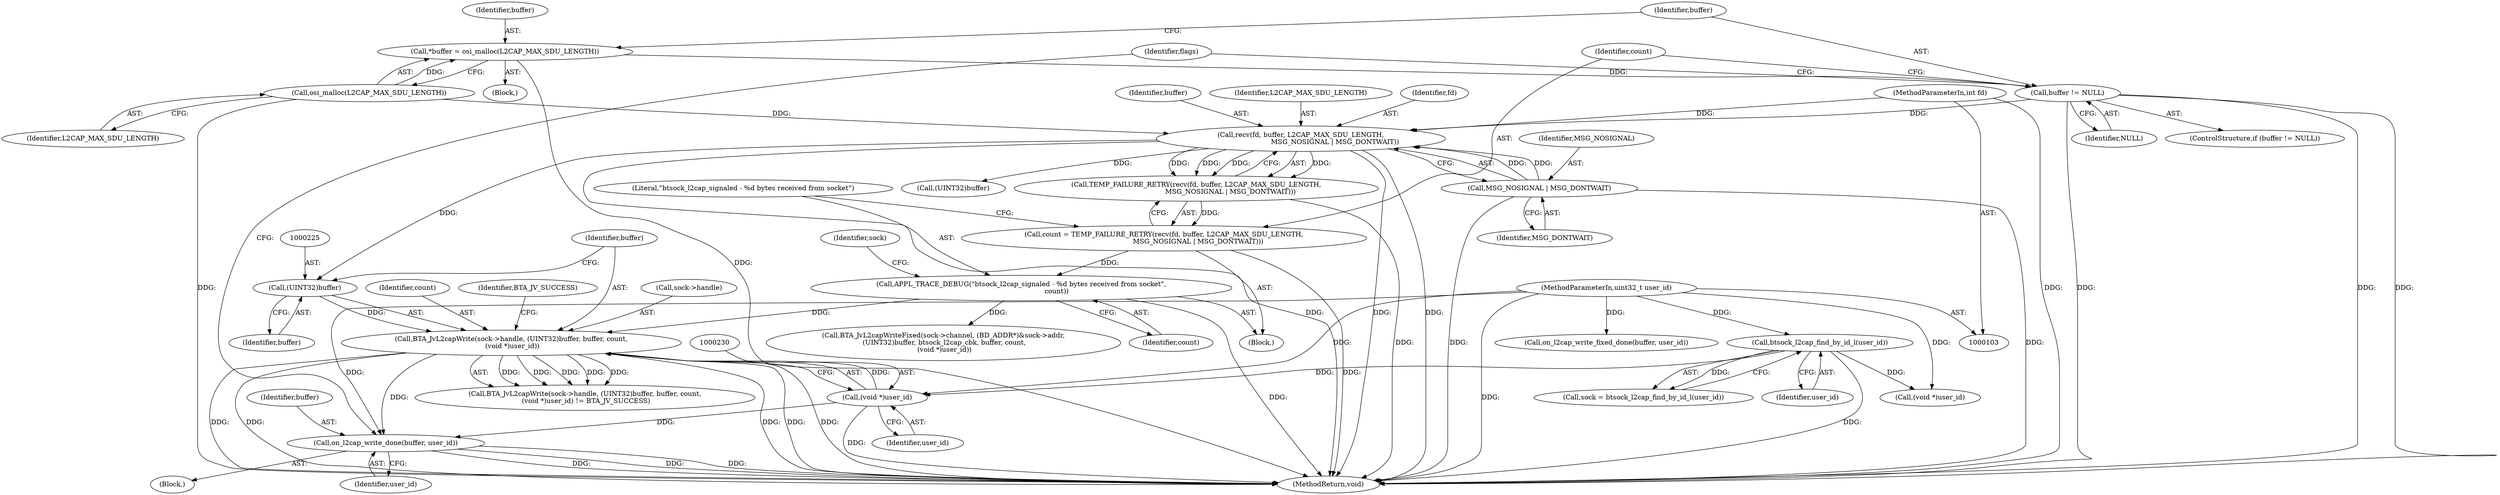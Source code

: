 digraph "0_Android_472271b153c5dc53c28beac55480a8d8434b2d5c_30@API" {
"1000234" [label="(Call,on_l2cap_write_done(buffer, user_id))"];
"1000220" [label="(Call,BTA_JvL2capWrite(sock->handle, (UINT32)buffer, buffer, count,\n (void *)user_id))"];
"1000224" [label="(Call,(UINT32)buffer)"];
"1000175" [label="(Call,recv(fd, buffer, L2CAP_MAX_SDU_LENGTH,\n                                MSG_NOSIGNAL | MSG_DONTWAIT))"];
"1000104" [label="(MethodParameterIn,int fd)"];
"1000167" [label="(Call,buffer != NULL)"];
"1000162" [label="(Call,*buffer = osi_malloc(L2CAP_MAX_SDU_LENGTH))"];
"1000164" [label="(Call,osi_malloc(L2CAP_MAX_SDU_LENGTH))"];
"1000179" [label="(Call,MSG_NOSIGNAL | MSG_DONTWAIT)"];
"1000182" [label="(Call,APPL_TRACE_DEBUG(\"btsock_l2cap_signaled - %d bytes received from socket\",\n                                 count))"];
"1000172" [label="(Call,count = TEMP_FAILURE_RETRY(recv(fd, buffer, L2CAP_MAX_SDU_LENGTH,\n                                MSG_NOSIGNAL | MSG_DONTWAIT)))"];
"1000174" [label="(Call,TEMP_FAILURE_RETRY(recv(fd, buffer, L2CAP_MAX_SDU_LENGTH,\n                                MSG_NOSIGNAL | MSG_DONTWAIT)))"];
"1000229" [label="(Call,(void *)user_id)"];
"1000118" [label="(Call,btsock_l2cap_find_by_id_l(user_id))"];
"1000106" [label="(MethodParameterIn,uint32_t user_id)"];
"1000226" [label="(Identifier,buffer)"];
"1000233" [label="(Block,)"];
"1000181" [label="(Identifier,MSG_DONTWAIT)"];
"1000116" [label="(Call,sock = btsock_l2cap_find_by_id_l(user_id))"];
"1000234" [label="(Call,on_l2cap_write_done(buffer, user_id))"];
"1000106" [label="(MethodParameterIn,uint32_t user_id)"];
"1000118" [label="(Call,btsock_l2cap_find_by_id_l(user_id))"];
"1000162" [label="(Call,*buffer = osi_malloc(L2CAP_MAX_SDU_LENGTH))"];
"1000182" [label="(Call,APPL_TRACE_DEBUG(\"btsock_l2cap_signaled - %d bytes received from socket\",\n                                 count))"];
"1000172" [label="(Call,count = TEMP_FAILURE_RETRY(recv(fd, buffer, L2CAP_MAX_SDU_LENGTH,\n                                MSG_NOSIGNAL | MSG_DONTWAIT)))"];
"1000166" [label="(ControlStructure,if (buffer != NULL))"];
"1000160" [label="(Block,)"];
"1000221" [label="(Call,sock->handle)"];
"1000163" [label="(Identifier,buffer)"];
"1000220" [label="(Call,BTA_JvL2capWrite(sock->handle, (UINT32)buffer, buffer, count,\n (void *)user_id))"];
"1000169" [label="(Identifier,NULL)"];
"1000168" [label="(Identifier,buffer)"];
"1000224" [label="(Call,(UINT32)buffer)"];
"1000119" [label="(Identifier,user_id)"];
"1000104" [label="(MethodParameterIn,int fd)"];
"1000173" [label="(Identifier,count)"];
"1000228" [label="(Identifier,count)"];
"1000235" [label="(Identifier,buffer)"];
"1000170" [label="(Block,)"];
"1000176" [label="(Identifier,fd)"];
"1000174" [label="(Call,TEMP_FAILURE_RETRY(recv(fd, buffer, L2CAP_MAX_SDU_LENGTH,\n                                MSG_NOSIGNAL | MSG_DONTWAIT)))"];
"1000180" [label="(Identifier,MSG_NOSIGNAL)"];
"1000164" [label="(Call,osi_malloc(L2CAP_MAX_SDU_LENGTH))"];
"1000184" [label="(Identifier,count)"];
"1000229" [label="(Call,(void *)user_id)"];
"1000175" [label="(Call,recv(fd, buffer, L2CAP_MAX_SDU_LENGTH,\n                                MSG_NOSIGNAL | MSG_DONTWAIT))"];
"1000202" [label="(Call,(UINT32)buffer)"];
"1000167" [label="(Call,buffer != NULL)"];
"1000177" [label="(Identifier,buffer)"];
"1000179" [label="(Call,MSG_NOSIGNAL | MSG_DONTWAIT)"];
"1000231" [label="(Identifier,user_id)"];
"1000178" [label="(Identifier,L2CAP_MAX_SDU_LENGTH)"];
"1000219" [label="(Call,BTA_JvL2capWrite(sock->handle, (UINT32)buffer, buffer, count,\n (void *)user_id) != BTA_JV_SUCCESS)"];
"1000183" [label="(Literal,\"btsock_l2cap_signaled - %d bytes received from socket\")"];
"1000213" [label="(Call,on_l2cap_write_fixed_done(buffer, user_id))"];
"1000192" [label="(Call,BTA_JvL2capWriteFixed(sock->channel, (BD_ADDR*)&sock->addr,\n (UINT32)buffer, btsock_l2cap_cbk, buffer, count,\n (void *)user_id))"];
"1000236" [label="(Identifier,user_id)"];
"1000232" [label="(Identifier,BTA_JV_SUCCESS)"];
"1000298" [label="(MethodReturn,void)"];
"1000208" [label="(Call,(void *)user_id)"];
"1000165" [label="(Identifier,L2CAP_MAX_SDU_LENGTH)"];
"1000227" [label="(Identifier,buffer)"];
"1000187" [label="(Identifier,sock)"];
"1000245" [label="(Identifier,flags)"];
"1000234" -> "1000233"  [label="AST: "];
"1000234" -> "1000236"  [label="CFG: "];
"1000235" -> "1000234"  [label="AST: "];
"1000236" -> "1000234"  [label="AST: "];
"1000245" -> "1000234"  [label="CFG: "];
"1000234" -> "1000298"  [label="DDG: "];
"1000234" -> "1000298"  [label="DDG: "];
"1000234" -> "1000298"  [label="DDG: "];
"1000220" -> "1000234"  [label="DDG: "];
"1000229" -> "1000234"  [label="DDG: "];
"1000106" -> "1000234"  [label="DDG: "];
"1000220" -> "1000219"  [label="AST: "];
"1000220" -> "1000229"  [label="CFG: "];
"1000221" -> "1000220"  [label="AST: "];
"1000224" -> "1000220"  [label="AST: "];
"1000227" -> "1000220"  [label="AST: "];
"1000228" -> "1000220"  [label="AST: "];
"1000229" -> "1000220"  [label="AST: "];
"1000232" -> "1000220"  [label="CFG: "];
"1000220" -> "1000298"  [label="DDG: "];
"1000220" -> "1000298"  [label="DDG: "];
"1000220" -> "1000298"  [label="DDG: "];
"1000220" -> "1000298"  [label="DDG: "];
"1000220" -> "1000298"  [label="DDG: "];
"1000220" -> "1000219"  [label="DDG: "];
"1000220" -> "1000219"  [label="DDG: "];
"1000220" -> "1000219"  [label="DDG: "];
"1000220" -> "1000219"  [label="DDG: "];
"1000220" -> "1000219"  [label="DDG: "];
"1000224" -> "1000220"  [label="DDG: "];
"1000182" -> "1000220"  [label="DDG: "];
"1000229" -> "1000220"  [label="DDG: "];
"1000224" -> "1000226"  [label="CFG: "];
"1000225" -> "1000224"  [label="AST: "];
"1000226" -> "1000224"  [label="AST: "];
"1000227" -> "1000224"  [label="CFG: "];
"1000175" -> "1000224"  [label="DDG: "];
"1000175" -> "1000174"  [label="AST: "];
"1000175" -> "1000179"  [label="CFG: "];
"1000176" -> "1000175"  [label="AST: "];
"1000177" -> "1000175"  [label="AST: "];
"1000178" -> "1000175"  [label="AST: "];
"1000179" -> "1000175"  [label="AST: "];
"1000174" -> "1000175"  [label="CFG: "];
"1000175" -> "1000298"  [label="DDG: "];
"1000175" -> "1000298"  [label="DDG: "];
"1000175" -> "1000298"  [label="DDG: "];
"1000175" -> "1000174"  [label="DDG: "];
"1000175" -> "1000174"  [label="DDG: "];
"1000175" -> "1000174"  [label="DDG: "];
"1000175" -> "1000174"  [label="DDG: "];
"1000104" -> "1000175"  [label="DDG: "];
"1000167" -> "1000175"  [label="DDG: "];
"1000164" -> "1000175"  [label="DDG: "];
"1000179" -> "1000175"  [label="DDG: "];
"1000179" -> "1000175"  [label="DDG: "];
"1000175" -> "1000202"  [label="DDG: "];
"1000104" -> "1000103"  [label="AST: "];
"1000104" -> "1000298"  [label="DDG: "];
"1000167" -> "1000166"  [label="AST: "];
"1000167" -> "1000169"  [label="CFG: "];
"1000168" -> "1000167"  [label="AST: "];
"1000169" -> "1000167"  [label="AST: "];
"1000173" -> "1000167"  [label="CFG: "];
"1000245" -> "1000167"  [label="CFG: "];
"1000167" -> "1000298"  [label="DDG: "];
"1000167" -> "1000298"  [label="DDG: "];
"1000167" -> "1000298"  [label="DDG: "];
"1000162" -> "1000167"  [label="DDG: "];
"1000162" -> "1000160"  [label="AST: "];
"1000162" -> "1000164"  [label="CFG: "];
"1000163" -> "1000162"  [label="AST: "];
"1000164" -> "1000162"  [label="AST: "];
"1000168" -> "1000162"  [label="CFG: "];
"1000162" -> "1000298"  [label="DDG: "];
"1000164" -> "1000162"  [label="DDG: "];
"1000164" -> "1000165"  [label="CFG: "];
"1000165" -> "1000164"  [label="AST: "];
"1000164" -> "1000298"  [label="DDG: "];
"1000179" -> "1000181"  [label="CFG: "];
"1000180" -> "1000179"  [label="AST: "];
"1000181" -> "1000179"  [label="AST: "];
"1000179" -> "1000298"  [label="DDG: "];
"1000179" -> "1000298"  [label="DDG: "];
"1000182" -> "1000170"  [label="AST: "];
"1000182" -> "1000184"  [label="CFG: "];
"1000183" -> "1000182"  [label="AST: "];
"1000184" -> "1000182"  [label="AST: "];
"1000187" -> "1000182"  [label="CFG: "];
"1000182" -> "1000298"  [label="DDG: "];
"1000172" -> "1000182"  [label="DDG: "];
"1000182" -> "1000192"  [label="DDG: "];
"1000172" -> "1000170"  [label="AST: "];
"1000172" -> "1000174"  [label="CFG: "];
"1000173" -> "1000172"  [label="AST: "];
"1000174" -> "1000172"  [label="AST: "];
"1000183" -> "1000172"  [label="CFG: "];
"1000172" -> "1000298"  [label="DDG: "];
"1000174" -> "1000172"  [label="DDG: "];
"1000174" -> "1000298"  [label="DDG: "];
"1000229" -> "1000231"  [label="CFG: "];
"1000230" -> "1000229"  [label="AST: "];
"1000231" -> "1000229"  [label="AST: "];
"1000229" -> "1000298"  [label="DDG: "];
"1000118" -> "1000229"  [label="DDG: "];
"1000106" -> "1000229"  [label="DDG: "];
"1000118" -> "1000116"  [label="AST: "];
"1000118" -> "1000119"  [label="CFG: "];
"1000119" -> "1000118"  [label="AST: "];
"1000116" -> "1000118"  [label="CFG: "];
"1000118" -> "1000298"  [label="DDG: "];
"1000118" -> "1000116"  [label="DDG: "];
"1000106" -> "1000118"  [label="DDG: "];
"1000118" -> "1000208"  [label="DDG: "];
"1000106" -> "1000103"  [label="AST: "];
"1000106" -> "1000298"  [label="DDG: "];
"1000106" -> "1000208"  [label="DDG: "];
"1000106" -> "1000213"  [label="DDG: "];
}
